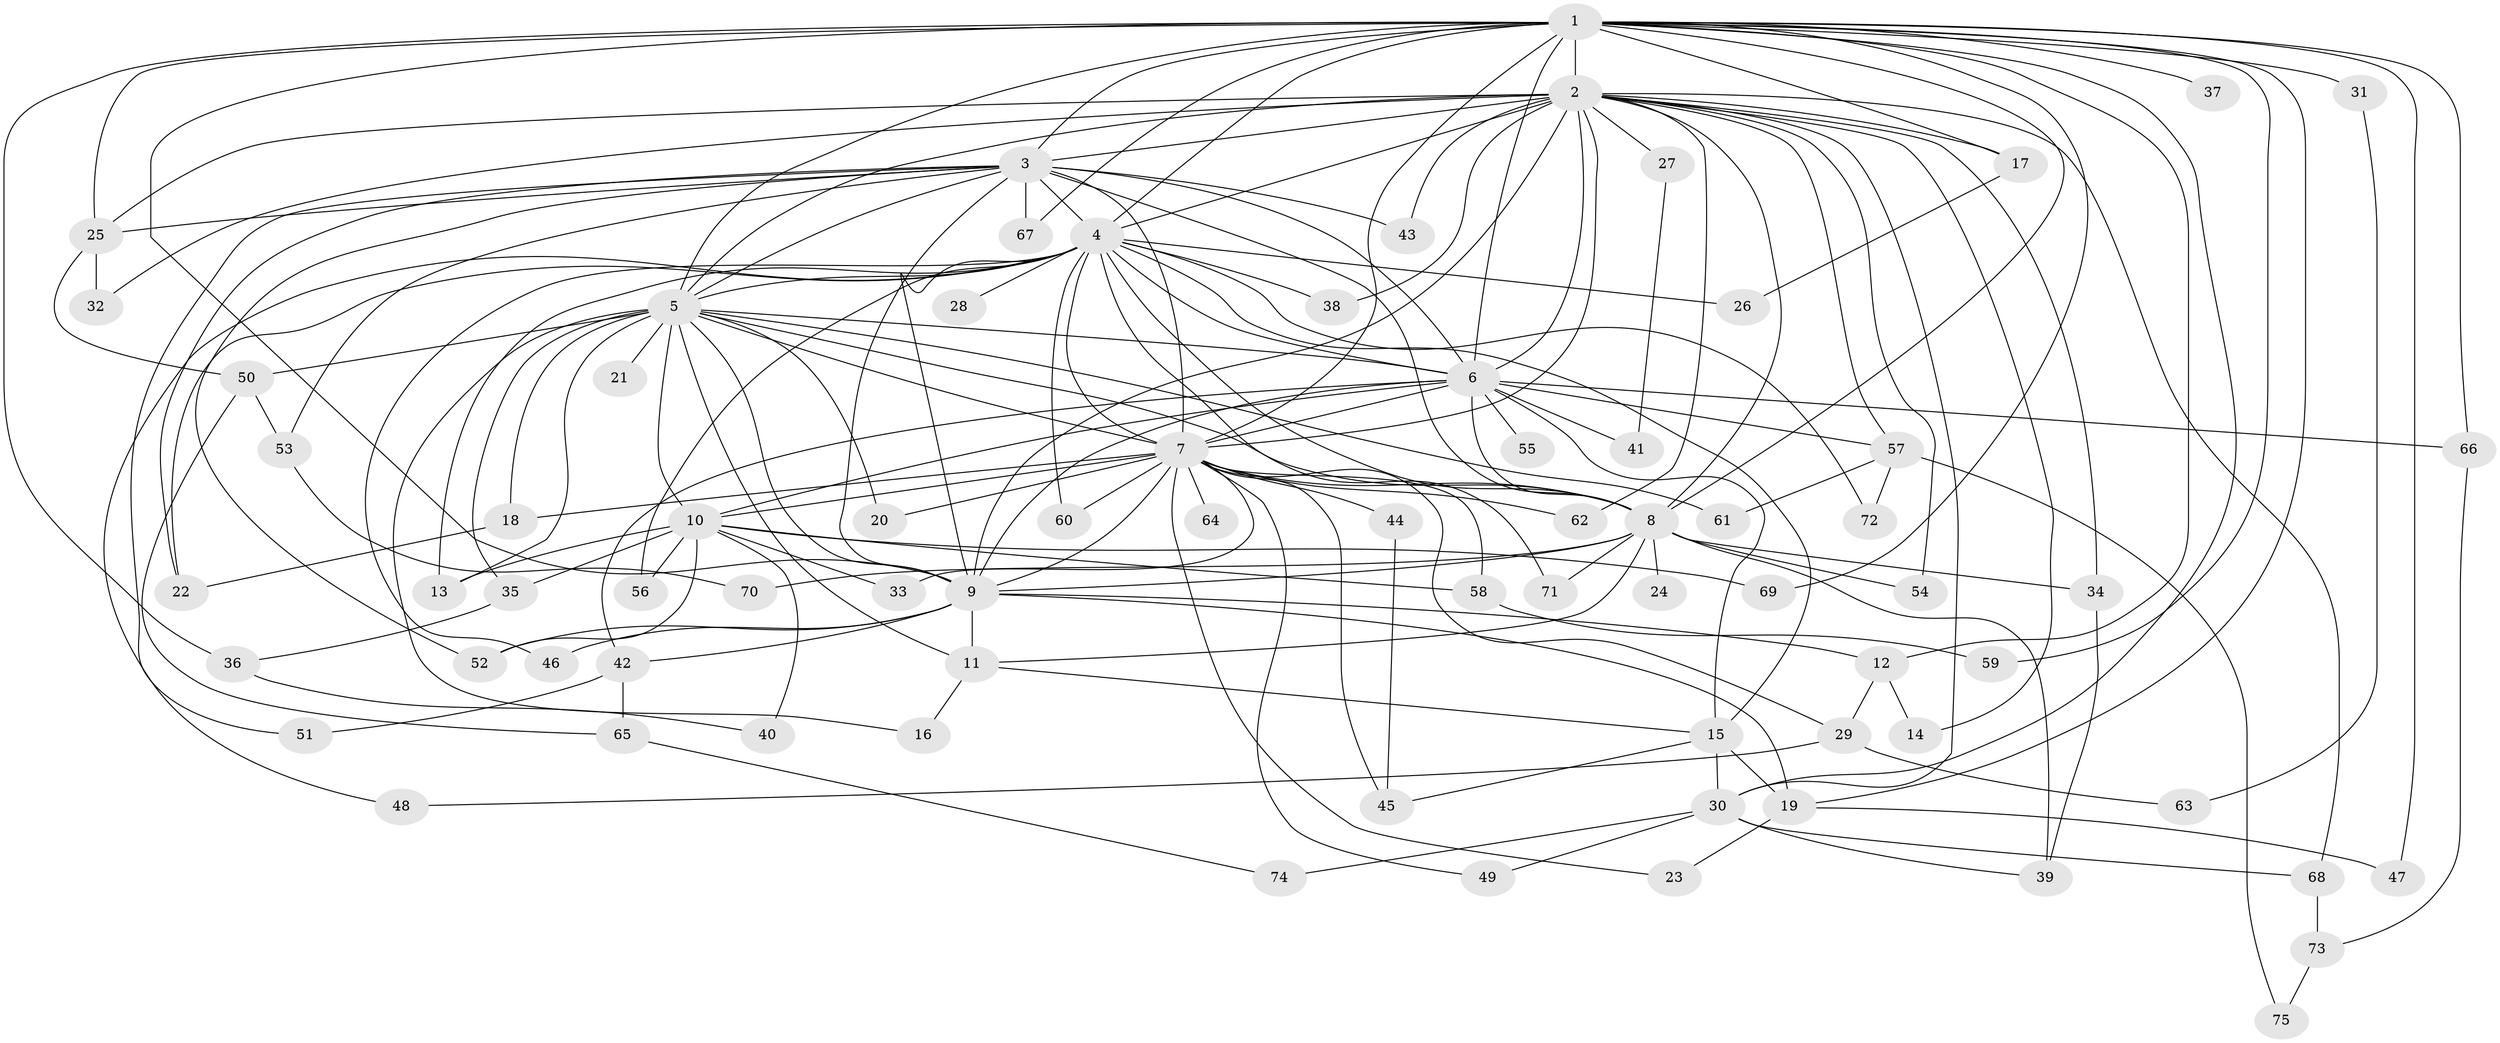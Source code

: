 // original degree distribution, {26: 0.018691588785046728, 24: 0.009345794392523364, 19: 0.018691588785046728, 22: 0.009345794392523364, 20: 0.009345794392523364, 27: 0.009345794392523364, 17: 0.009345794392523364, 14: 0.009345794392523364, 4: 0.08411214953271028, 3: 0.24299065420560748, 5: 0.04672897196261682, 2: 0.514018691588785, 9: 0.009345794392523364, 6: 0.009345794392523364}
// Generated by graph-tools (version 1.1) at 2025/49/03/04/25 22:49:42]
// undirected, 75 vertices, 170 edges
graph export_dot {
  node [color=gray90,style=filled];
  1;
  2;
  3;
  4;
  5;
  6;
  7;
  8;
  9;
  10;
  11;
  12;
  13;
  14;
  15;
  16;
  17;
  18;
  19;
  20;
  21;
  22;
  23;
  24;
  25;
  26;
  27;
  28;
  29;
  30;
  31;
  32;
  33;
  34;
  35;
  36;
  37;
  38;
  39;
  40;
  41;
  42;
  43;
  44;
  45;
  46;
  47;
  48;
  49;
  50;
  51;
  52;
  53;
  54;
  55;
  56;
  57;
  58;
  59;
  60;
  61;
  62;
  63;
  64;
  65;
  66;
  67;
  68;
  69;
  70;
  71;
  72;
  73;
  74;
  75;
  1 -- 2 [weight=3.0];
  1 -- 3 [weight=1.0];
  1 -- 4 [weight=1.0];
  1 -- 5 [weight=2.0];
  1 -- 6 [weight=1.0];
  1 -- 7 [weight=1.0];
  1 -- 8 [weight=1.0];
  1 -- 9 [weight=1.0];
  1 -- 12 [weight=1.0];
  1 -- 17 [weight=1.0];
  1 -- 19 [weight=1.0];
  1 -- 25 [weight=2.0];
  1 -- 30 [weight=1.0];
  1 -- 31 [weight=1.0];
  1 -- 36 [weight=1.0];
  1 -- 37 [weight=1.0];
  1 -- 47 [weight=1.0];
  1 -- 59 [weight=1.0];
  1 -- 66 [weight=1.0];
  1 -- 67 [weight=1.0];
  1 -- 69 [weight=1.0];
  2 -- 3 [weight=2.0];
  2 -- 4 [weight=3.0];
  2 -- 5 [weight=2.0];
  2 -- 6 [weight=2.0];
  2 -- 7 [weight=2.0];
  2 -- 8 [weight=2.0];
  2 -- 9 [weight=3.0];
  2 -- 14 [weight=1.0];
  2 -- 17 [weight=2.0];
  2 -- 25 [weight=1.0];
  2 -- 27 [weight=1.0];
  2 -- 30 [weight=1.0];
  2 -- 32 [weight=1.0];
  2 -- 34 [weight=1.0];
  2 -- 38 [weight=1.0];
  2 -- 43 [weight=1.0];
  2 -- 54 [weight=1.0];
  2 -- 57 [weight=1.0];
  2 -- 62 [weight=1.0];
  2 -- 68 [weight=1.0];
  3 -- 4 [weight=2.0];
  3 -- 5 [weight=2.0];
  3 -- 6 [weight=1.0];
  3 -- 7 [weight=1.0];
  3 -- 8 [weight=1.0];
  3 -- 9 [weight=1.0];
  3 -- 22 [weight=2.0];
  3 -- 25 [weight=1.0];
  3 -- 43 [weight=1.0];
  3 -- 51 [weight=1.0];
  3 -- 52 [weight=1.0];
  3 -- 53 [weight=1.0];
  3 -- 67 [weight=1.0];
  4 -- 5 [weight=1.0];
  4 -- 6 [weight=1.0];
  4 -- 7 [weight=1.0];
  4 -- 8 [weight=1.0];
  4 -- 9 [weight=1.0];
  4 -- 13 [weight=1.0];
  4 -- 15 [weight=2.0];
  4 -- 22 [weight=1.0];
  4 -- 26 [weight=2.0];
  4 -- 28 [weight=1.0];
  4 -- 38 [weight=1.0];
  4 -- 46 [weight=1.0];
  4 -- 48 [weight=1.0];
  4 -- 56 [weight=1.0];
  4 -- 60 [weight=1.0];
  4 -- 71 [weight=1.0];
  4 -- 72 [weight=1.0];
  5 -- 6 [weight=1.0];
  5 -- 7 [weight=1.0];
  5 -- 8 [weight=1.0];
  5 -- 9 [weight=1.0];
  5 -- 10 [weight=1.0];
  5 -- 11 [weight=1.0];
  5 -- 13 [weight=1.0];
  5 -- 16 [weight=1.0];
  5 -- 18 [weight=1.0];
  5 -- 20 [weight=1.0];
  5 -- 21 [weight=1.0];
  5 -- 35 [weight=1.0];
  5 -- 50 [weight=1.0];
  5 -- 61 [weight=1.0];
  6 -- 7 [weight=1.0];
  6 -- 8 [weight=3.0];
  6 -- 9 [weight=1.0];
  6 -- 10 [weight=1.0];
  6 -- 15 [weight=2.0];
  6 -- 41 [weight=1.0];
  6 -- 42 [weight=1.0];
  6 -- 55 [weight=1.0];
  6 -- 57 [weight=1.0];
  6 -- 66 [weight=1.0];
  7 -- 8 [weight=1.0];
  7 -- 9 [weight=3.0];
  7 -- 10 [weight=1.0];
  7 -- 18 [weight=1.0];
  7 -- 20 [weight=1.0];
  7 -- 23 [weight=1.0];
  7 -- 29 [weight=1.0];
  7 -- 33 [weight=1.0];
  7 -- 44 [weight=2.0];
  7 -- 45 [weight=1.0];
  7 -- 49 [weight=1.0];
  7 -- 58 [weight=1.0];
  7 -- 60 [weight=1.0];
  7 -- 62 [weight=1.0];
  7 -- 64 [weight=1.0];
  8 -- 9 [weight=2.0];
  8 -- 11 [weight=1.0];
  8 -- 24 [weight=1.0];
  8 -- 34 [weight=1.0];
  8 -- 39 [weight=1.0];
  8 -- 54 [weight=1.0];
  8 -- 70 [weight=1.0];
  8 -- 71 [weight=1.0];
  9 -- 11 [weight=1.0];
  9 -- 12 [weight=1.0];
  9 -- 19 [weight=2.0];
  9 -- 42 [weight=1.0];
  9 -- 46 [weight=1.0];
  9 -- 52 [weight=1.0];
  10 -- 13 [weight=1.0];
  10 -- 33 [weight=1.0];
  10 -- 35 [weight=1.0];
  10 -- 40 [weight=1.0];
  10 -- 52 [weight=1.0];
  10 -- 56 [weight=1.0];
  10 -- 58 [weight=1.0];
  10 -- 69 [weight=1.0];
  11 -- 15 [weight=1.0];
  11 -- 16 [weight=1.0];
  12 -- 14 [weight=1.0];
  12 -- 29 [weight=1.0];
  15 -- 19 [weight=1.0];
  15 -- 30 [weight=1.0];
  15 -- 45 [weight=1.0];
  17 -- 26 [weight=2.0];
  18 -- 22 [weight=1.0];
  19 -- 23 [weight=1.0];
  19 -- 47 [weight=1.0];
  25 -- 32 [weight=1.0];
  25 -- 50 [weight=1.0];
  27 -- 41 [weight=1.0];
  29 -- 48 [weight=1.0];
  29 -- 63 [weight=1.0];
  30 -- 39 [weight=1.0];
  30 -- 49 [weight=1.0];
  30 -- 68 [weight=1.0];
  30 -- 74 [weight=1.0];
  31 -- 63 [weight=1.0];
  34 -- 39 [weight=1.0];
  35 -- 36 [weight=1.0];
  36 -- 40 [weight=1.0];
  42 -- 51 [weight=1.0];
  42 -- 65 [weight=1.0];
  44 -- 45 [weight=1.0];
  50 -- 53 [weight=1.0];
  50 -- 65 [weight=1.0];
  53 -- 70 [weight=1.0];
  57 -- 61 [weight=1.0];
  57 -- 72 [weight=1.0];
  57 -- 75 [weight=1.0];
  58 -- 59 [weight=1.0];
  65 -- 74 [weight=1.0];
  66 -- 73 [weight=1.0];
  68 -- 73 [weight=1.0];
  73 -- 75 [weight=1.0];
}
